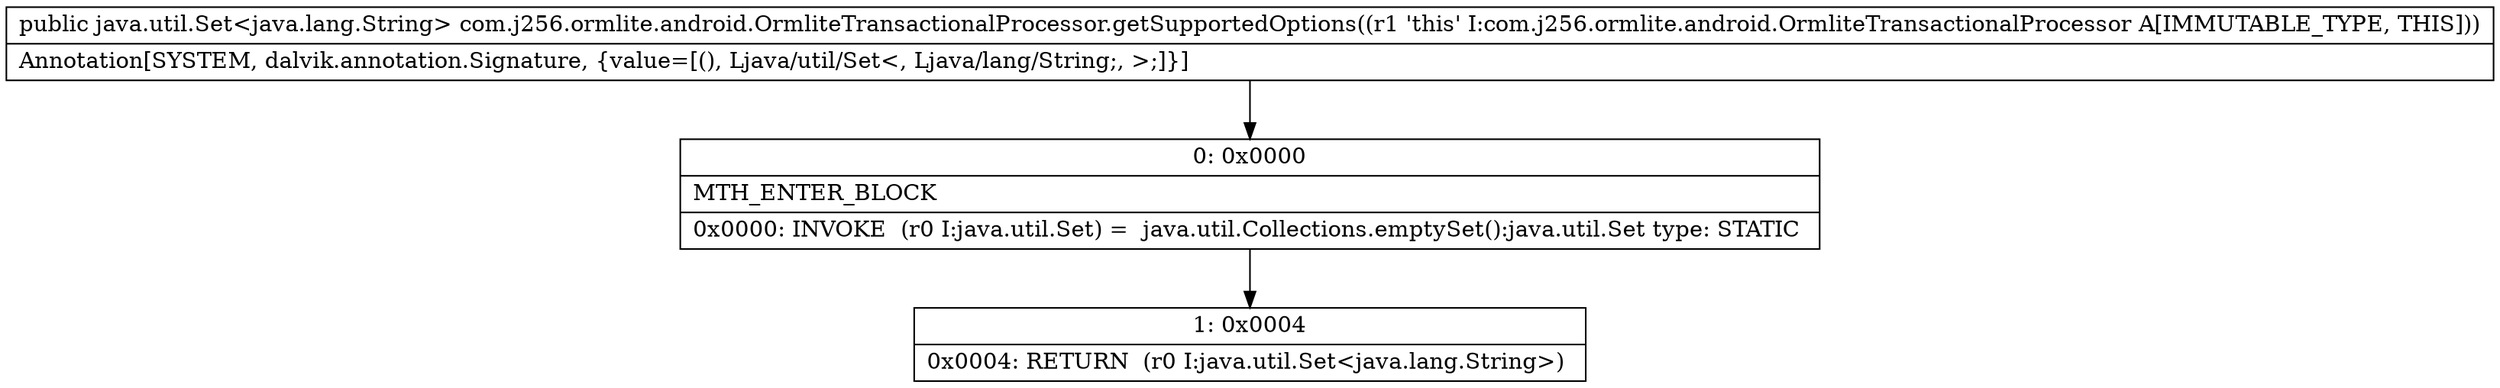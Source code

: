 digraph "CFG forcom.j256.ormlite.android.OrmliteTransactionalProcessor.getSupportedOptions()Ljava\/util\/Set;" {
Node_0 [shape=record,label="{0\:\ 0x0000|MTH_ENTER_BLOCK\l|0x0000: INVOKE  (r0 I:java.util.Set) =  java.util.Collections.emptySet():java.util.Set type: STATIC \l}"];
Node_1 [shape=record,label="{1\:\ 0x0004|0x0004: RETURN  (r0 I:java.util.Set\<java.lang.String\>) \l}"];
MethodNode[shape=record,label="{public java.util.Set\<java.lang.String\> com.j256.ormlite.android.OrmliteTransactionalProcessor.getSupportedOptions((r1 'this' I:com.j256.ormlite.android.OrmliteTransactionalProcessor A[IMMUTABLE_TYPE, THIS]))  | Annotation[SYSTEM, dalvik.annotation.Signature, \{value=[(), Ljava\/util\/Set\<, Ljava\/lang\/String;, \>;]\}]\l}"];
MethodNode -> Node_0;
Node_0 -> Node_1;
}

